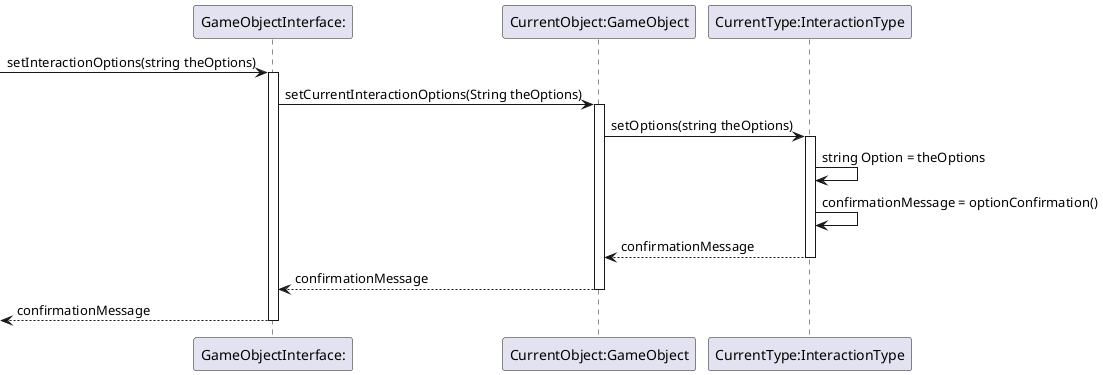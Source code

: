 @startuml setInteractionOptions

[-> "GameObjectInterface:" ++: setInteractionOptions(string theOptions)
"GameObjectInterface:" -> "CurrentObject:GameObject" ++: setCurrentInteractionOptions(String theOptions)
"CurrentObject:GameObject" -> "CurrentType:InteractionType" ++: setOptions(string theOptions)
"CurrentType:InteractionType" -> "CurrentType:InteractionType": string Option = theOptions
"CurrentType:InteractionType" -> "CurrentType:InteractionType": confirmationMessage = optionConfirmation()
return confirmationMessage
return confirmationMessage
return confirmationMessage

@enduml